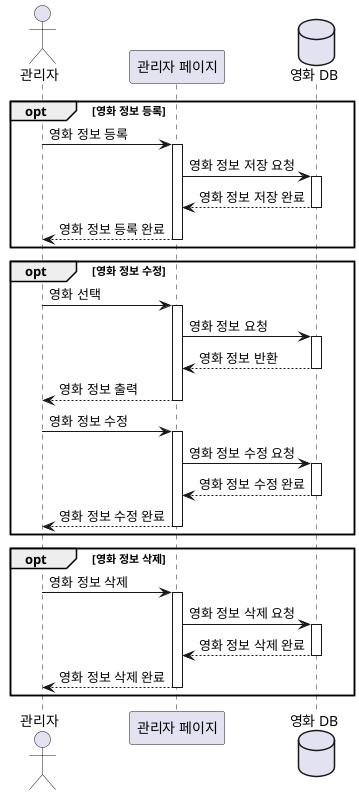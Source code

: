 @startuml

actor "관리자" as admin
participant "관리자 페이지" as adminPage
database "영화 DB" as db

opt 영화 정보 등록
admin -> adminPage : 영화 정보 등록
activate adminPage
adminPage -> db : 영화 정보 저장 요청
activate db
db --> adminPage : 영화 정보 저장 완료
deactivate db
adminPage --> admin : 영화 정보 등록 완료
deactivate adminPage
end

opt 영화 정보 수정
admin -> adminPage : 영화 선택
activate adminPage
adminPage -> db : 영화 정보 요청
activate db
db --> adminPage : 영화 정보 반환
deactivate db
adminPage --> admin : 영화 정보 출력
deactivate adminPage
admin -> adminPage : 영화 정보 수정
activate adminPage
adminPage -> db : 영화 정보 수정 요청
activate db
db --> adminPage : 영화 정보 수정 완료
deactivate db
adminPage --> admin : 영화 정보 수정 완료
deactivate adminPage
end

opt 영화 정보 삭제
admin -> adminPage : 영화 정보 삭제
activate adminPage
adminPage -> db : 영화 정보 삭제 요청
activate db
db --> adminPage : 영화 정보 삭제 완료
deactivate db
adminPage --> admin : 영화 정보 삭제 완료
deactivate adminPage
end

@enduml
